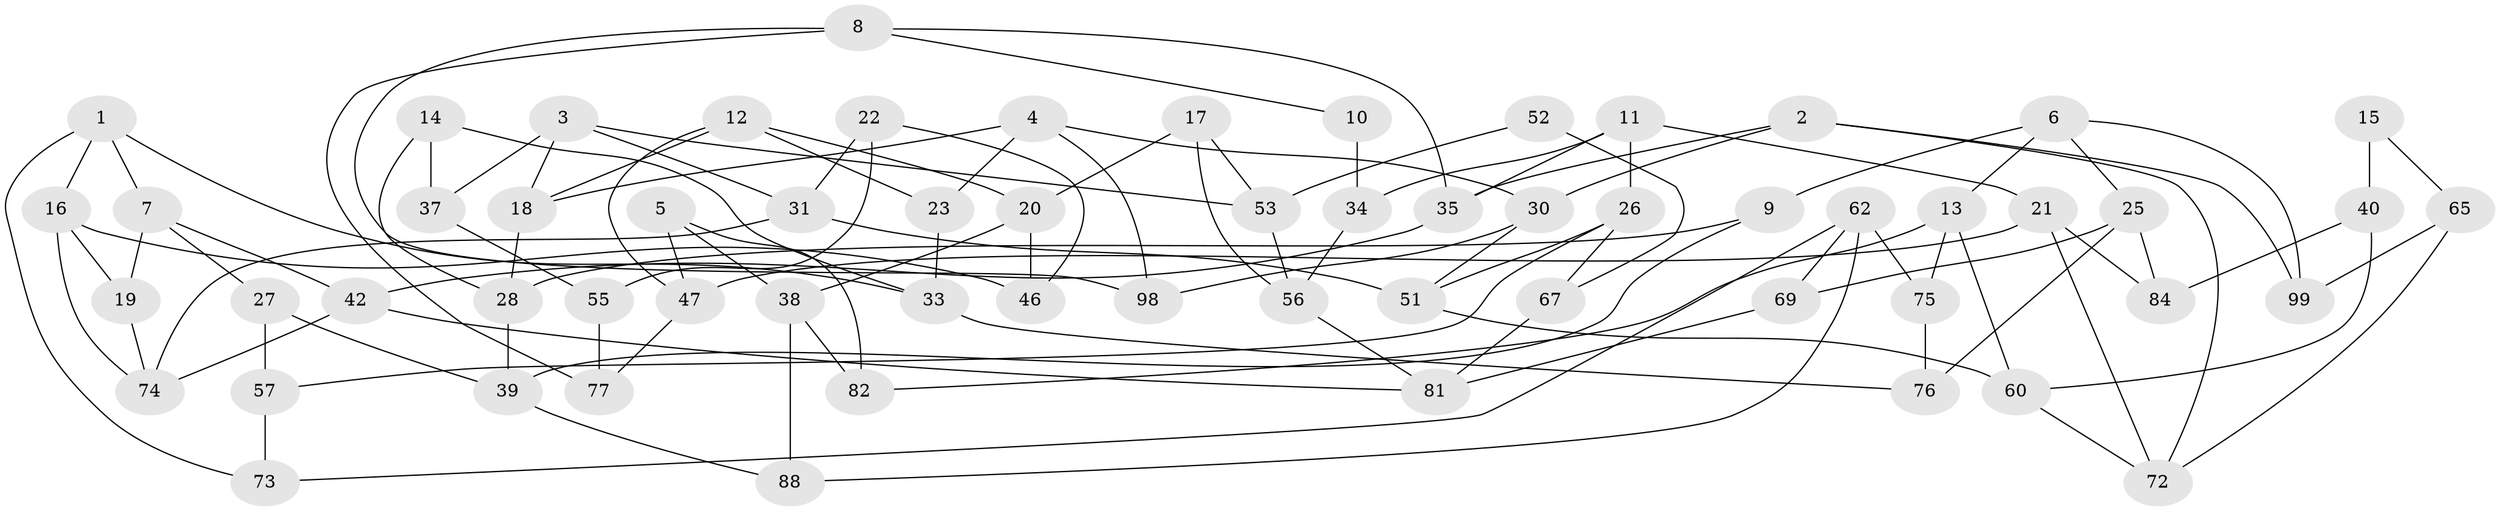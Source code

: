 // original degree distribution, {3: 1.0}
// Generated by graph-tools (version 1.1) at 2025/11/02/21/25 10:11:16]
// undirected, 62 vertices, 108 edges
graph export_dot {
graph [start="1"]
  node [color=gray90,style=filled];
  1 [super="+24"];
  2 [super="+41"];
  3 [super="+71"];
  4 [super="+63"];
  5;
  6 [super="+64"];
  7 [super="+100"];
  8 [super="+66"];
  9;
  10;
  11 [super="+45"];
  12 [super="+32"];
  13 [super="+49"];
  14;
  15;
  16 [super="+95"];
  17;
  18 [super="+29"];
  19;
  20 [super="+92"];
  21 [super="+94"];
  22;
  23;
  25 [super="+36"];
  26 [super="+86"];
  27 [super="+44"];
  28 [super="+91"];
  30 [super="+59"];
  31 [super="+43"];
  33 [super="+79"];
  34 [super="+68"];
  35 [super="+54"];
  37;
  38 [super="+58"];
  39 [super="+70"];
  40 [super="+50"];
  42 [super="+48"];
  46;
  47 [super="+83"];
  51 [super="+80"];
  52;
  53 [super="+93"];
  55;
  56 [super="+96"];
  57 [super="+85"];
  60 [super="+61"];
  62 [super="+89"];
  65;
  67 [super="+97"];
  69;
  72 [super="+87"];
  73;
  74 [super="+78"];
  75;
  76;
  77;
  81 [super="+90"];
  82;
  84;
  88;
  98;
  99;
  1 -- 7;
  1 -- 33;
  1 -- 16;
  1 -- 73;
  2 -- 99;
  2 -- 35;
  2 -- 72;
  2 -- 30;
  3 -- 18;
  3 -- 53;
  3 -- 37;
  3 -- 31;
  4 -- 23;
  4 -- 30;
  4 -- 18;
  4 -- 98;
  5 -- 38;
  5 -- 82;
  5 -- 47;
  6 -- 99;
  6 -- 9;
  6 -- 13;
  6 -- 25;
  7 -- 42;
  7 -- 27;
  7 -- 19;
  8 -- 77;
  8 -- 98;
  8 -- 10;
  8 -- 35;
  9 -- 28;
  9 -- 39;
  10 -- 34 [weight=2];
  11 -- 34;
  11 -- 21;
  11 -- 35;
  11 -- 26;
  12 -- 23;
  12 -- 18;
  12 -- 47;
  12 -- 20;
  13 -- 82;
  13 -- 75;
  13 -- 60;
  14 -- 28;
  14 -- 37;
  14 -- 33;
  15 -- 40 [weight=2];
  15 -- 65;
  16 -- 74;
  16 -- 19;
  16 -- 46;
  17 -- 56;
  17 -- 20;
  17 -- 53;
  18 -- 28;
  19 -- 74;
  20 -- 46;
  20 -- 38;
  21 -- 47;
  21 -- 72;
  21 -- 84;
  22 -- 31;
  22 -- 55;
  22 -- 46;
  23 -- 33;
  25 -- 84;
  25 -- 69;
  25 -- 76;
  26 -- 51;
  26 -- 67;
  26 -- 57;
  27 -- 57 [weight=2];
  27 -- 39;
  28 -- 39;
  30 -- 98;
  30 -- 51;
  31 -- 51;
  31 -- 74;
  33 -- 76;
  34 -- 56;
  35 -- 42;
  37 -- 55;
  38 -- 88;
  38 -- 82;
  39 -- 88;
  40 -- 84;
  40 -- 60;
  42 -- 81;
  42 -- 74;
  47 -- 77;
  51 -- 60;
  52 -- 67 [weight=2];
  52 -- 53;
  53 -- 56;
  55 -- 77;
  56 -- 81;
  57 -- 73;
  60 -- 72;
  62 -- 73;
  62 -- 69;
  62 -- 88;
  62 -- 75;
  65 -- 99;
  65 -- 72;
  67 -- 81;
  69 -- 81;
  75 -- 76;
}
